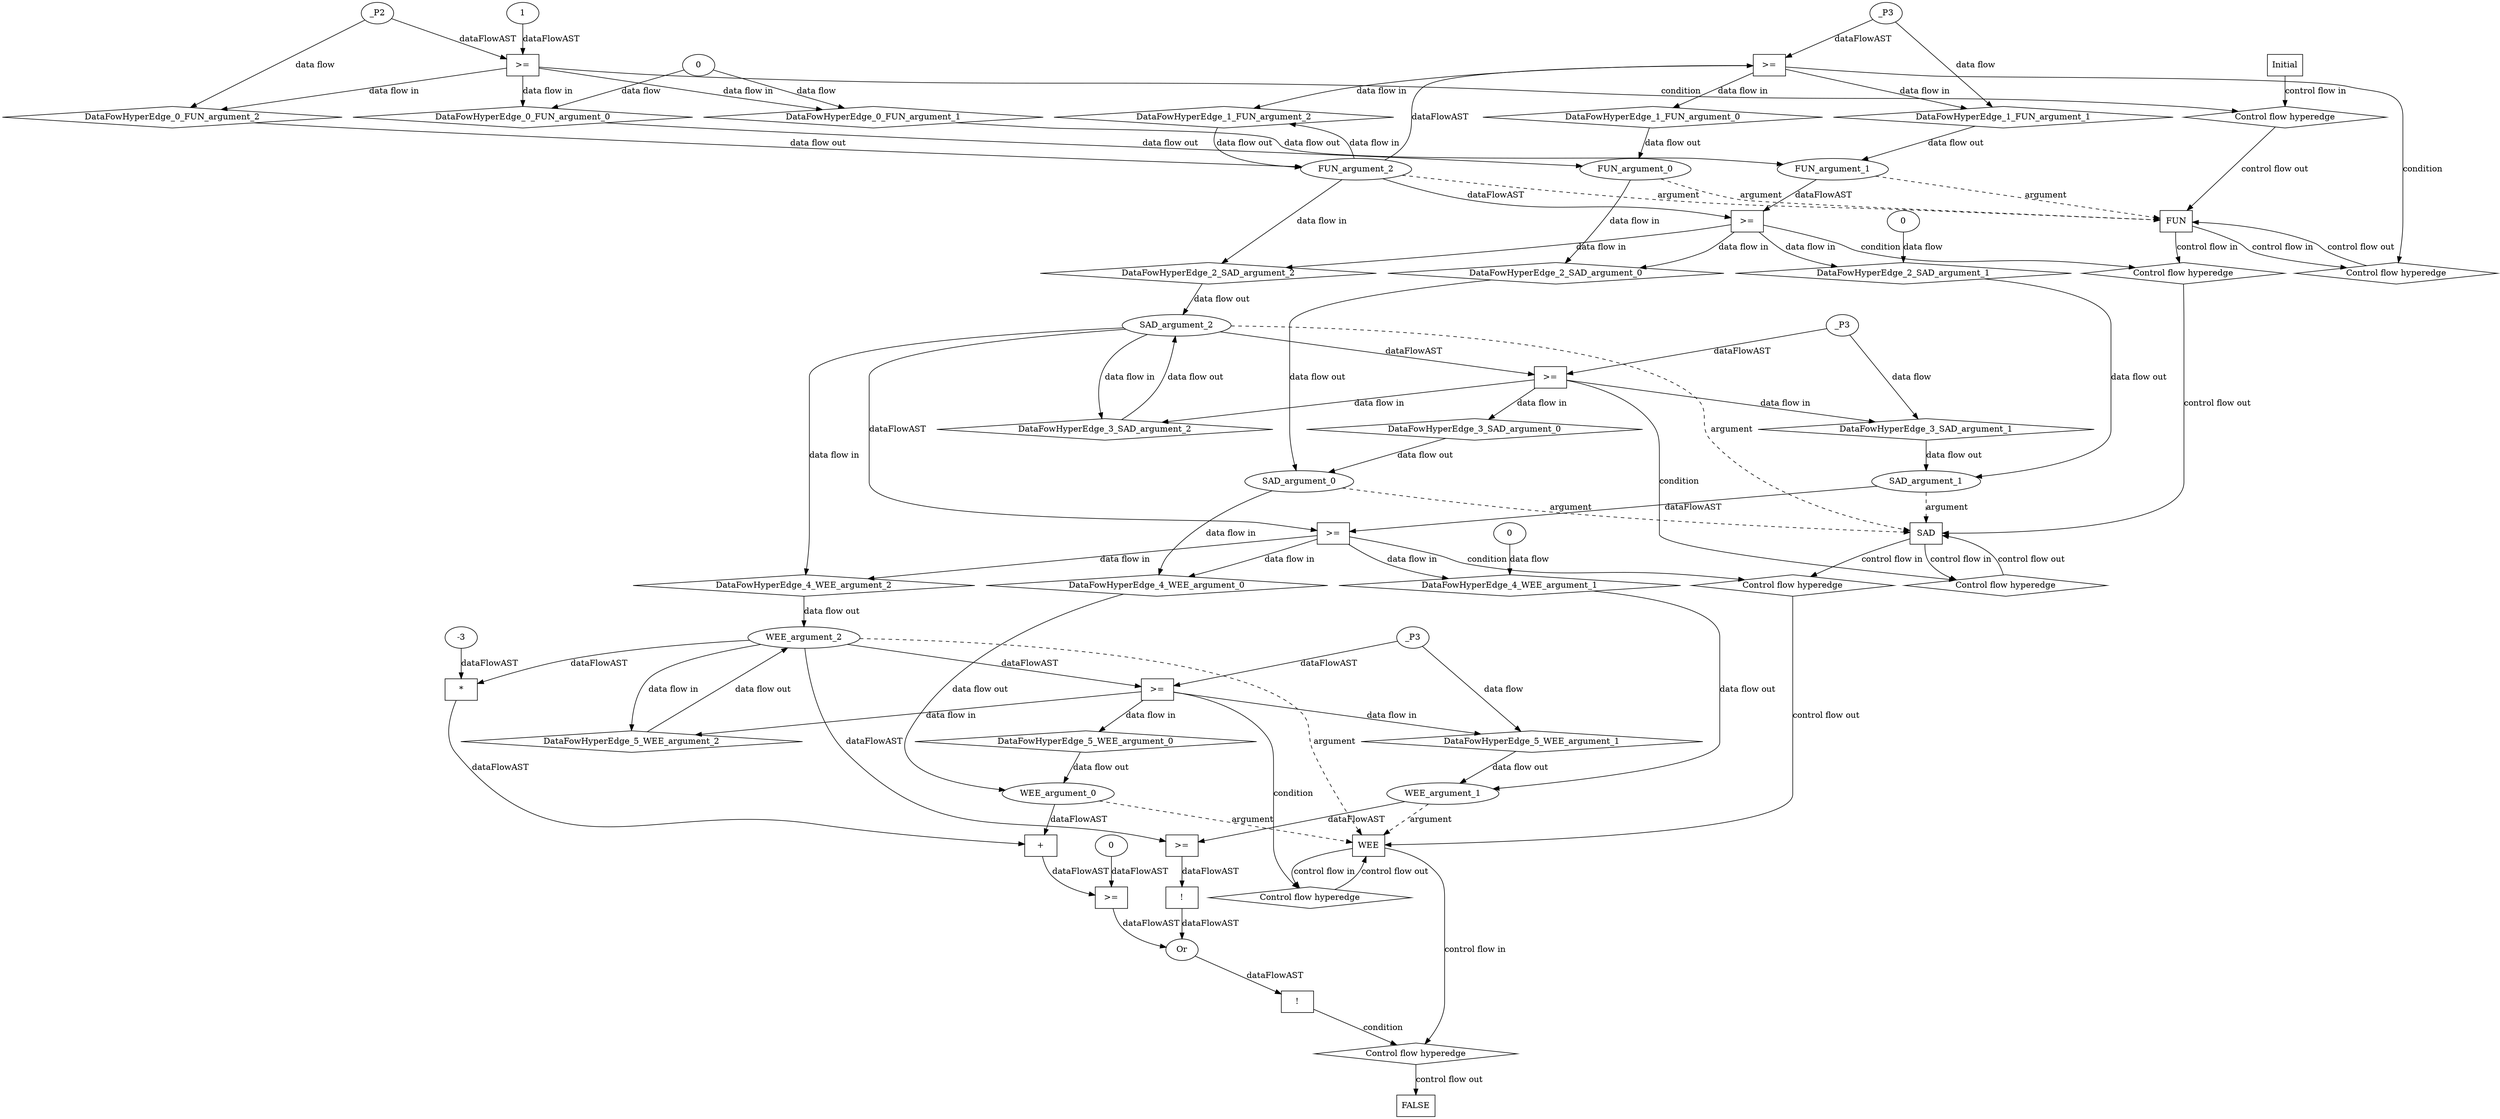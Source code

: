 digraph dag {
"FUN" [label="FUN" nodeName="FUN" class=cfn  shape="rect"];
"SAD" [label="SAD" nodeName="SAD" class=cfn  shape="rect"];
"WEE" [label="WEE" nodeName="WEE" class=cfn  shape="rect"];
FALSE [label="FALSE" nodeName=FALSE class=cfn  shape="rect"];
Initial [label="Initial" nodeName=Initial class=cfn  shape="rect"];
ControlFowHyperEdge_0 [label="Control flow hyperedge" nodeName=ControlFowHyperEdge_0 class=controlFlowHyperEdge shape="diamond"];
"Initial" -> ControlFowHyperEdge_0 [label="control flow in"]
ControlFowHyperEdge_0 -> "FUN" [label="control flow out"]
ControlFowHyperEdge_1 [label="Control flow hyperedge" nodeName=ControlFowHyperEdge_1 class=controlFlowHyperEdge shape="diamond"];
"FUN" -> ControlFowHyperEdge_1 [label="control flow in"]
ControlFowHyperEdge_1 -> "FUN" [label="control flow out"]
ControlFowHyperEdge_2 [label="Control flow hyperedge" nodeName=ControlFowHyperEdge_2 class=controlFlowHyperEdge shape="diamond"];
"FUN" -> ControlFowHyperEdge_2 [label="control flow in"]
ControlFowHyperEdge_2 -> "SAD" [label="control flow out"]
ControlFowHyperEdge_3 [label="Control flow hyperedge" nodeName=ControlFowHyperEdge_3 class=controlFlowHyperEdge shape="diamond"];
"SAD" -> ControlFowHyperEdge_3 [label="control flow in"]
ControlFowHyperEdge_3 -> "SAD" [label="control flow out"]
ControlFowHyperEdge_4 [label="Control flow hyperedge" nodeName=ControlFowHyperEdge_4 class=controlFlowHyperEdge shape="diamond"];
"SAD" -> ControlFowHyperEdge_4 [label="control flow in"]
ControlFowHyperEdge_4 -> "WEE" [label="control flow out"]
ControlFowHyperEdge_5 [label="Control flow hyperedge" nodeName=ControlFowHyperEdge_5 class=controlFlowHyperEdge shape="diamond"];
"WEE" -> ControlFowHyperEdge_5 [label="control flow in"]
ControlFowHyperEdge_5 -> "WEE" [label="control flow out"]
ControlFowHyperEdge_6 [label="Control flow hyperedge" nodeName=ControlFowHyperEdge_6 class=controlFlowHyperEdge shape="diamond"];
"WEE" -> ControlFowHyperEdge_6 [label="control flow in"]
ControlFowHyperEdge_6 -> "FALSE" [label="control flow out"]
"FUN_argument_0" [label="FUN_argument_0" nodeName=argument0 class=argument  head="FUN" shape="oval"];
"FUN_argument_0" -> "FUN"[label="argument" style="dashed"]
"FUN_argument_1" [label="FUN_argument_1" nodeName=argument1 class=argument  head="FUN" shape="oval"];
"FUN_argument_1" -> "FUN"[label="argument" style="dashed"]
"FUN_argument_2" [label="FUN_argument_2" nodeName=argument2 class=argument  head="FUN" shape="oval"];
"FUN_argument_2" -> "FUN"[label="argument" style="dashed"]
"SAD_argument_0" [label="SAD_argument_0" nodeName=argument0 class=argument  head="SAD" shape="oval"];
"SAD_argument_0" -> "SAD"[label="argument" style="dashed"]
"SAD_argument_1" [label="SAD_argument_1" nodeName=argument1 class=argument  head="SAD" shape="oval"];
"SAD_argument_1" -> "SAD"[label="argument" style="dashed"]
"SAD_argument_2" [label="SAD_argument_2" nodeName=argument2 class=argument  head="SAD" shape="oval"];
"SAD_argument_2" -> "SAD"[label="argument" style="dashed"]
"WEE_argument_0" [label="WEE_argument_0" nodeName=argument0 class=argument  head="WEE" shape="oval"];
"WEE_argument_0" -> "WEE"[label="argument" style="dashed"]
"WEE_argument_1" [label="WEE_argument_1" nodeName=argument1 class=argument  head="WEE" shape="oval"];
"WEE_argument_1" -> "WEE"[label="argument" style="dashed"]
"WEE_argument_2" [label="WEE_argument_2" nodeName=argument2 class=argument  head="WEE" shape="oval"];
"WEE_argument_2" -> "WEE"[label="argument" style="dashed"]

"xxxFUN___Initial_0xxxguard_0_node_0" [label=">=" nodeName="xxxFUN___Initial_0xxxguard_0_node_0" class=Operator  shape="rect"];
"xxxFUN___Initial_0xxxguard_0_node_2" [label="1" nodeName="xxxFUN___Initial_0xxxguard_0_node_2" class=Literal ];
"xxxFUN___Initial_0xxxdataFlow2_node_0" -> "xxxFUN___Initial_0xxxguard_0_node_0"[label="dataFlowAST"]
"xxxFUN___Initial_0xxxguard_0_node_2" -> "xxxFUN___Initial_0xxxguard_0_node_0"[label="dataFlowAST"]

"xxxFUN___Initial_0xxxguard_0_node_0" -> "ControlFowHyperEdge_0" [label="condition"];
"xxxFUN___Initial_0xxxdataFlow_0_node_0" [label="0" nodeName="xxxFUN___Initial_0xxxdataFlow_0_node_0" class=Literal ];

"xxxFUN___Initial_0xxxdataFlow_0_node_0" -> "DataFowHyperEdge_0_FUN_argument_0" [label="data flow"];

"xxxFUN___Initial_0xxxdataFlow_0_node_0" -> "DataFowHyperEdge_0_FUN_argument_1" [label="data flow"];
"xxxFUN___Initial_0xxxdataFlow2_node_0" [label="_P2" nodeName="xxxFUN___Initial_0xxxdataFlow2_node_0" class=Constant ];

"xxxFUN___Initial_0xxxdataFlow2_node_0" -> "DataFowHyperEdge_0_FUN_argument_2" [label="data flow"];
"xxxFUN___FUN_1xxxguard_0_node_0" [label=">=" nodeName="xxxFUN___FUN_1xxxguard_0_node_0" class=Operator  shape="rect"];
"FUN_argument_2" -> "xxxFUN___FUN_1xxxguard_0_node_0"[label="dataFlowAST"]
"xxxFUN___FUN_1xxxdataFlow_0_node_0" -> "xxxFUN___FUN_1xxxguard_0_node_0"[label="dataFlowAST"]

"xxxFUN___FUN_1xxxguard_0_node_0" -> "ControlFowHyperEdge_1" [label="condition"];
"xxxFUN___FUN_1xxxdataFlow_0_node_0" [label="_P3" nodeName="xxxFUN___FUN_1xxxdataFlow_0_node_0" class=Constant ];

"xxxFUN___FUN_1xxxdataFlow_0_node_0" -> "DataFowHyperEdge_1_FUN_argument_1" [label="data flow"];
"xxxSAD___FUN_2xxxguard_0_node_0" [label=">=" nodeName="xxxSAD___FUN_2xxxguard_0_node_0" class=Operator  shape="rect"];
"FUN_argument_1" -> "xxxSAD___FUN_2xxxguard_0_node_0"[label="dataFlowAST"]
"FUN_argument_2" -> "xxxSAD___FUN_2xxxguard_0_node_0"[label="dataFlowAST"]

"xxxSAD___FUN_2xxxguard_0_node_0" -> "ControlFowHyperEdge_2" [label="condition"];
"xxxSAD___FUN_2xxxdataFlow_0_node_0" [label="0" nodeName="xxxSAD___FUN_2xxxdataFlow_0_node_0" class=Literal ];

"xxxSAD___FUN_2xxxdataFlow_0_node_0" -> "DataFowHyperEdge_2_SAD_argument_1" [label="data flow"];
"xxxSAD___SAD_3xxxguard_0_node_0" [label=">=" nodeName="xxxSAD___SAD_3xxxguard_0_node_0" class=Operator  shape="rect"];
"SAD_argument_2" -> "xxxSAD___SAD_3xxxguard_0_node_0"[label="dataFlowAST"]
"xxxSAD___SAD_3xxxdataFlow_0_node_0" -> "xxxSAD___SAD_3xxxguard_0_node_0"[label="dataFlowAST"]

"xxxSAD___SAD_3xxxguard_0_node_0" -> "ControlFowHyperEdge_3" [label="condition"];
"xxxSAD___SAD_3xxxdataFlow_0_node_0" [label="_P3" nodeName="xxxSAD___SAD_3xxxdataFlow_0_node_0" class=Constant ];

"xxxSAD___SAD_3xxxdataFlow_0_node_0" -> "DataFowHyperEdge_3_SAD_argument_1" [label="data flow"];
"xxxWEE___SAD_4xxxguard_0_node_0" [label=">=" nodeName="xxxWEE___SAD_4xxxguard_0_node_0" class=Operator  shape="rect"];
"SAD_argument_1" -> "xxxWEE___SAD_4xxxguard_0_node_0"[label="dataFlowAST"]
"SAD_argument_2" -> "xxxWEE___SAD_4xxxguard_0_node_0"[label="dataFlowAST"]

"xxxWEE___SAD_4xxxguard_0_node_0" -> "ControlFowHyperEdge_4" [label="condition"];
"xxxWEE___SAD_4xxxdataFlow_0_node_0" [label="0" nodeName="xxxWEE___SAD_4xxxdataFlow_0_node_0" class=Literal ];

"xxxWEE___SAD_4xxxdataFlow_0_node_0" -> "DataFowHyperEdge_4_WEE_argument_1" [label="data flow"];
"xxxWEE___WEE_5xxxguard_0_node_0" [label=">=" nodeName="xxxWEE___WEE_5xxxguard_0_node_0" class=Operator  shape="rect"];
"WEE_argument_2" -> "xxxWEE___WEE_5xxxguard_0_node_0"[label="dataFlowAST"]
"xxxWEE___WEE_5xxxdataFlow_0_node_0" -> "xxxWEE___WEE_5xxxguard_0_node_0"[label="dataFlowAST"]

"xxxWEE___WEE_5xxxguard_0_node_0" -> "ControlFowHyperEdge_5" [label="condition"];
"xxxWEE___WEE_5xxxdataFlow_0_node_0" [label="_P3" nodeName="xxxWEE___WEE_5xxxdataFlow_0_node_0" class=Constant ];

"xxxWEE___WEE_5xxxdataFlow_0_node_0" -> "DataFowHyperEdge_5_WEE_argument_1" [label="data flow"];
"xxxFALSE___WEE_6xxxguard_0_node_0" [label="!" nodeName="xxxFALSE___WEE_6xxxguard_0_node_0" class=Operator shape="rect"];
"xxxFALSE___WEE_6xxxguard_0_node_1" [label="Or" nodeName="xxxFALSE___WEE_6xxxguard_0_node_1" class=Operator ];
"xxxFALSE___WEE_6xxxguard_0_node_2" [label="!" nodeName="xxxFALSE___WEE_6xxxguard_0_node_2" class=Operator shape="rect"];
"xxxFALSE___WEE_6xxxguard_0_node_3" [label=">=" nodeName="xxxFALSE___WEE_6xxxguard_0_node_3" class=Operator  shape="rect"];
"xxxFALSE___WEE_6xxxguard_0_node_6" [label=">=" nodeName="xxxFALSE___WEE_6xxxguard_0_node_6" class=Operator  shape="rect"];
"xxxFALSE___WEE_6xxxguard_0_node_7" [label="+" nodeName="xxxFALSE___WEE_6xxxguard_0_node_7" class= Operator shape="rect"];
"xxxFALSE___WEE_6xxxguard_0_node_9" [label="*" nodeName="xxxFALSE___WEE_6xxxguard_0_node_9" class=Operator  shape="rect"];
"xxxFALSE___WEE_6xxxguard_0_node_10" [label="-3" nodeName="xxxFALSE___WEE_6xxxguard_0_node_10" class=Coeff ];
"xxxFALSE___WEE_6xxxguard_0_node_12" [label="0" nodeName="xxxFALSE___WEE_6xxxguard_0_node_12" class=Literal ];
"xxxFALSE___WEE_6xxxguard_0_node_1" -> "xxxFALSE___WEE_6xxxguard_0_node_0"[label="dataFlowAST"]
"xxxFALSE___WEE_6xxxguard_0_node_2" -> "xxxFALSE___WEE_6xxxguard_0_node_1"[label="dataFlowAST"]
"xxxFALSE___WEE_6xxxguard_0_node_6" -> "xxxFALSE___WEE_6xxxguard_0_node_1"[label="dataFlowAST"]
"xxxFALSE___WEE_6xxxguard_0_node_3" -> "xxxFALSE___WEE_6xxxguard_0_node_2"[label="dataFlowAST"]
"WEE_argument_1" -> "xxxFALSE___WEE_6xxxguard_0_node_3"[label="dataFlowAST"]
"WEE_argument_2" -> "xxxFALSE___WEE_6xxxguard_0_node_3"[label="dataFlowAST"]
"xxxFALSE___WEE_6xxxguard_0_node_7" -> "xxxFALSE___WEE_6xxxguard_0_node_6"[label="dataFlowAST"]
"xxxFALSE___WEE_6xxxguard_0_node_12" -> "xxxFALSE___WEE_6xxxguard_0_node_6"[label="dataFlowAST"]
"WEE_argument_0" -> "xxxFALSE___WEE_6xxxguard_0_node_7"[label="dataFlowAST"]
"xxxFALSE___WEE_6xxxguard_0_node_9" -> "xxxFALSE___WEE_6xxxguard_0_node_7"[label="dataFlowAST"]
"WEE_argument_2" -> "xxxFALSE___WEE_6xxxguard_0_node_9"[label="dataFlowAST"]
"xxxFALSE___WEE_6xxxguard_0_node_10" -> "xxxFALSE___WEE_6xxxguard_0_node_9"[label="dataFlowAST"]

"xxxFALSE___WEE_6xxxguard_0_node_0" -> "ControlFowHyperEdge_6" [label="condition"];
"DataFowHyperEdge_0_FUN_argument_0" [label="DataFowHyperEdge_0_FUN_argument_0" nodeName="DataFowHyperEdge_0_FUN_argument_0" class=DataFlowHyperedge shape="diamond"];
"DataFowHyperEdge_0_FUN_argument_0" -> "FUN_argument_0"[label="data flow out"]
"xxxFUN___Initial_0xxxguard_0_node_0" -> "DataFowHyperEdge_0_FUN_argument_0"[label="data flow in"]
"DataFowHyperEdge_0_FUN_argument_1" [label="DataFowHyperEdge_0_FUN_argument_1" nodeName="DataFowHyperEdge_0_FUN_argument_1" class=DataFlowHyperedge shape="diamond"];
"DataFowHyperEdge_0_FUN_argument_1" -> "FUN_argument_1"[label="data flow out"]
"xxxFUN___Initial_0xxxguard_0_node_0" -> "DataFowHyperEdge_0_FUN_argument_1"[label="data flow in"]
"DataFowHyperEdge_0_FUN_argument_2" [label="DataFowHyperEdge_0_FUN_argument_2" nodeName="DataFowHyperEdge_0_FUN_argument_2" class=DataFlowHyperedge shape="diamond"];
"DataFowHyperEdge_0_FUN_argument_2" -> "FUN_argument_2"[label="data flow out"]
"xxxFUN___Initial_0xxxguard_0_node_0" -> "DataFowHyperEdge_0_FUN_argument_2"[label="data flow in"]
"DataFowHyperEdge_1_FUN_argument_0" [label="DataFowHyperEdge_1_FUN_argument_0" nodeName="DataFowHyperEdge_1_FUN_argument_0" class=DataFlowHyperedge shape="diamond"];
"DataFowHyperEdge_1_FUN_argument_0" -> "FUN_argument_0"[label="data flow out"]
"xxxFUN___FUN_1xxxguard_0_node_0" -> "DataFowHyperEdge_1_FUN_argument_0"[label="data flow in"]
"DataFowHyperEdge_1_FUN_argument_1" [label="DataFowHyperEdge_1_FUN_argument_1" nodeName="DataFowHyperEdge_1_FUN_argument_1" class=DataFlowHyperedge shape="diamond"];
"DataFowHyperEdge_1_FUN_argument_1" -> "FUN_argument_1"[label="data flow out"]
"xxxFUN___FUN_1xxxguard_0_node_0" -> "DataFowHyperEdge_1_FUN_argument_1"[label="data flow in"]
"DataFowHyperEdge_1_FUN_argument_2" [label="DataFowHyperEdge_1_FUN_argument_2" nodeName="DataFowHyperEdge_1_FUN_argument_2" class=DataFlowHyperedge shape="diamond"];
"DataFowHyperEdge_1_FUN_argument_2" -> "FUN_argument_2"[label="data flow out"]
"xxxFUN___FUN_1xxxguard_0_node_0" -> "DataFowHyperEdge_1_FUN_argument_2"[label="data flow in"]
"DataFowHyperEdge_2_SAD_argument_0" [label="DataFowHyperEdge_2_SAD_argument_0" nodeName="DataFowHyperEdge_2_SAD_argument_0" class=DataFlowHyperedge shape="diamond"];
"DataFowHyperEdge_2_SAD_argument_0" -> "SAD_argument_0"[label="data flow out"]
"xxxSAD___FUN_2xxxguard_0_node_0" -> "DataFowHyperEdge_2_SAD_argument_0"[label="data flow in"]
"DataFowHyperEdge_2_SAD_argument_1" [label="DataFowHyperEdge_2_SAD_argument_1" nodeName="DataFowHyperEdge_2_SAD_argument_1" class=DataFlowHyperedge shape="diamond"];
"DataFowHyperEdge_2_SAD_argument_1" -> "SAD_argument_1"[label="data flow out"]
"xxxSAD___FUN_2xxxguard_0_node_0" -> "DataFowHyperEdge_2_SAD_argument_1"[label="data flow in"]
"DataFowHyperEdge_2_SAD_argument_2" [label="DataFowHyperEdge_2_SAD_argument_2" nodeName="DataFowHyperEdge_2_SAD_argument_2" class=DataFlowHyperedge shape="diamond"];
"DataFowHyperEdge_2_SAD_argument_2" -> "SAD_argument_2"[label="data flow out"]
"xxxSAD___FUN_2xxxguard_0_node_0" -> "DataFowHyperEdge_2_SAD_argument_2"[label="data flow in"]
"DataFowHyperEdge_3_SAD_argument_0" [label="DataFowHyperEdge_3_SAD_argument_0" nodeName="DataFowHyperEdge_3_SAD_argument_0" class=DataFlowHyperedge shape="diamond"];
"DataFowHyperEdge_3_SAD_argument_0" -> "SAD_argument_0"[label="data flow out"]
"xxxSAD___SAD_3xxxguard_0_node_0" -> "DataFowHyperEdge_3_SAD_argument_0"[label="data flow in"]
"DataFowHyperEdge_3_SAD_argument_1" [label="DataFowHyperEdge_3_SAD_argument_1" nodeName="DataFowHyperEdge_3_SAD_argument_1" class=DataFlowHyperedge shape="diamond"];
"DataFowHyperEdge_3_SAD_argument_1" -> "SAD_argument_1"[label="data flow out"]
"xxxSAD___SAD_3xxxguard_0_node_0" -> "DataFowHyperEdge_3_SAD_argument_1"[label="data flow in"]
"DataFowHyperEdge_3_SAD_argument_2" [label="DataFowHyperEdge_3_SAD_argument_2" nodeName="DataFowHyperEdge_3_SAD_argument_2" class=DataFlowHyperedge shape="diamond"];
"DataFowHyperEdge_3_SAD_argument_2" -> "SAD_argument_2"[label="data flow out"]
"xxxSAD___SAD_3xxxguard_0_node_0" -> "DataFowHyperEdge_3_SAD_argument_2"[label="data flow in"]
"DataFowHyperEdge_4_WEE_argument_0" [label="DataFowHyperEdge_4_WEE_argument_0" nodeName="DataFowHyperEdge_4_WEE_argument_0" class=DataFlowHyperedge shape="diamond"];
"DataFowHyperEdge_4_WEE_argument_0" -> "WEE_argument_0"[label="data flow out"]
"xxxWEE___SAD_4xxxguard_0_node_0" -> "DataFowHyperEdge_4_WEE_argument_0"[label="data flow in"]
"DataFowHyperEdge_4_WEE_argument_1" [label="DataFowHyperEdge_4_WEE_argument_1" nodeName="DataFowHyperEdge_4_WEE_argument_1" class=DataFlowHyperedge shape="diamond"];
"DataFowHyperEdge_4_WEE_argument_1" -> "WEE_argument_1"[label="data flow out"]
"xxxWEE___SAD_4xxxguard_0_node_0" -> "DataFowHyperEdge_4_WEE_argument_1"[label="data flow in"]
"DataFowHyperEdge_4_WEE_argument_2" [label="DataFowHyperEdge_4_WEE_argument_2" nodeName="DataFowHyperEdge_4_WEE_argument_2" class=DataFlowHyperedge shape="diamond"];
"DataFowHyperEdge_4_WEE_argument_2" -> "WEE_argument_2"[label="data flow out"]
"xxxWEE___SAD_4xxxguard_0_node_0" -> "DataFowHyperEdge_4_WEE_argument_2"[label="data flow in"]
"DataFowHyperEdge_5_WEE_argument_0" [label="DataFowHyperEdge_5_WEE_argument_0" nodeName="DataFowHyperEdge_5_WEE_argument_0" class=DataFlowHyperedge shape="diamond"];
"DataFowHyperEdge_5_WEE_argument_0" -> "WEE_argument_0"[label="data flow out"]
"xxxWEE___WEE_5xxxguard_0_node_0" -> "DataFowHyperEdge_5_WEE_argument_0"[label="data flow in"]
"DataFowHyperEdge_5_WEE_argument_1" [label="DataFowHyperEdge_5_WEE_argument_1" nodeName="DataFowHyperEdge_5_WEE_argument_1" class=DataFlowHyperedge shape="diamond"];
"DataFowHyperEdge_5_WEE_argument_1" -> "WEE_argument_1"[label="data flow out"]
"xxxWEE___WEE_5xxxguard_0_node_0" -> "DataFowHyperEdge_5_WEE_argument_1"[label="data flow in"]
"DataFowHyperEdge_5_WEE_argument_2" [label="DataFowHyperEdge_5_WEE_argument_2" nodeName="DataFowHyperEdge_5_WEE_argument_2" class=DataFlowHyperedge shape="diamond"];
"DataFowHyperEdge_5_WEE_argument_2" -> "WEE_argument_2"[label="data flow out"]
"xxxWEE___WEE_5xxxguard_0_node_0" -> "DataFowHyperEdge_5_WEE_argument_2"[label="data flow in"]
"FUN_argument_2" -> "DataFowHyperEdge_1_FUN_argument_2"[label="data flow in"]
"FUN_argument_0" -> "DataFowHyperEdge_2_SAD_argument_0"[label="data flow in"]
"FUN_argument_2" -> "DataFowHyperEdge_2_SAD_argument_2"[label="data flow in"]
"SAD_argument_2" -> "DataFowHyperEdge_3_SAD_argument_2"[label="data flow in"]
"SAD_argument_0" -> "DataFowHyperEdge_4_WEE_argument_0"[label="data flow in"]
"SAD_argument_2" -> "DataFowHyperEdge_4_WEE_argument_2"[label="data flow in"]
"WEE_argument_2" -> "DataFowHyperEdge_5_WEE_argument_2"[label="data flow in"]




}
